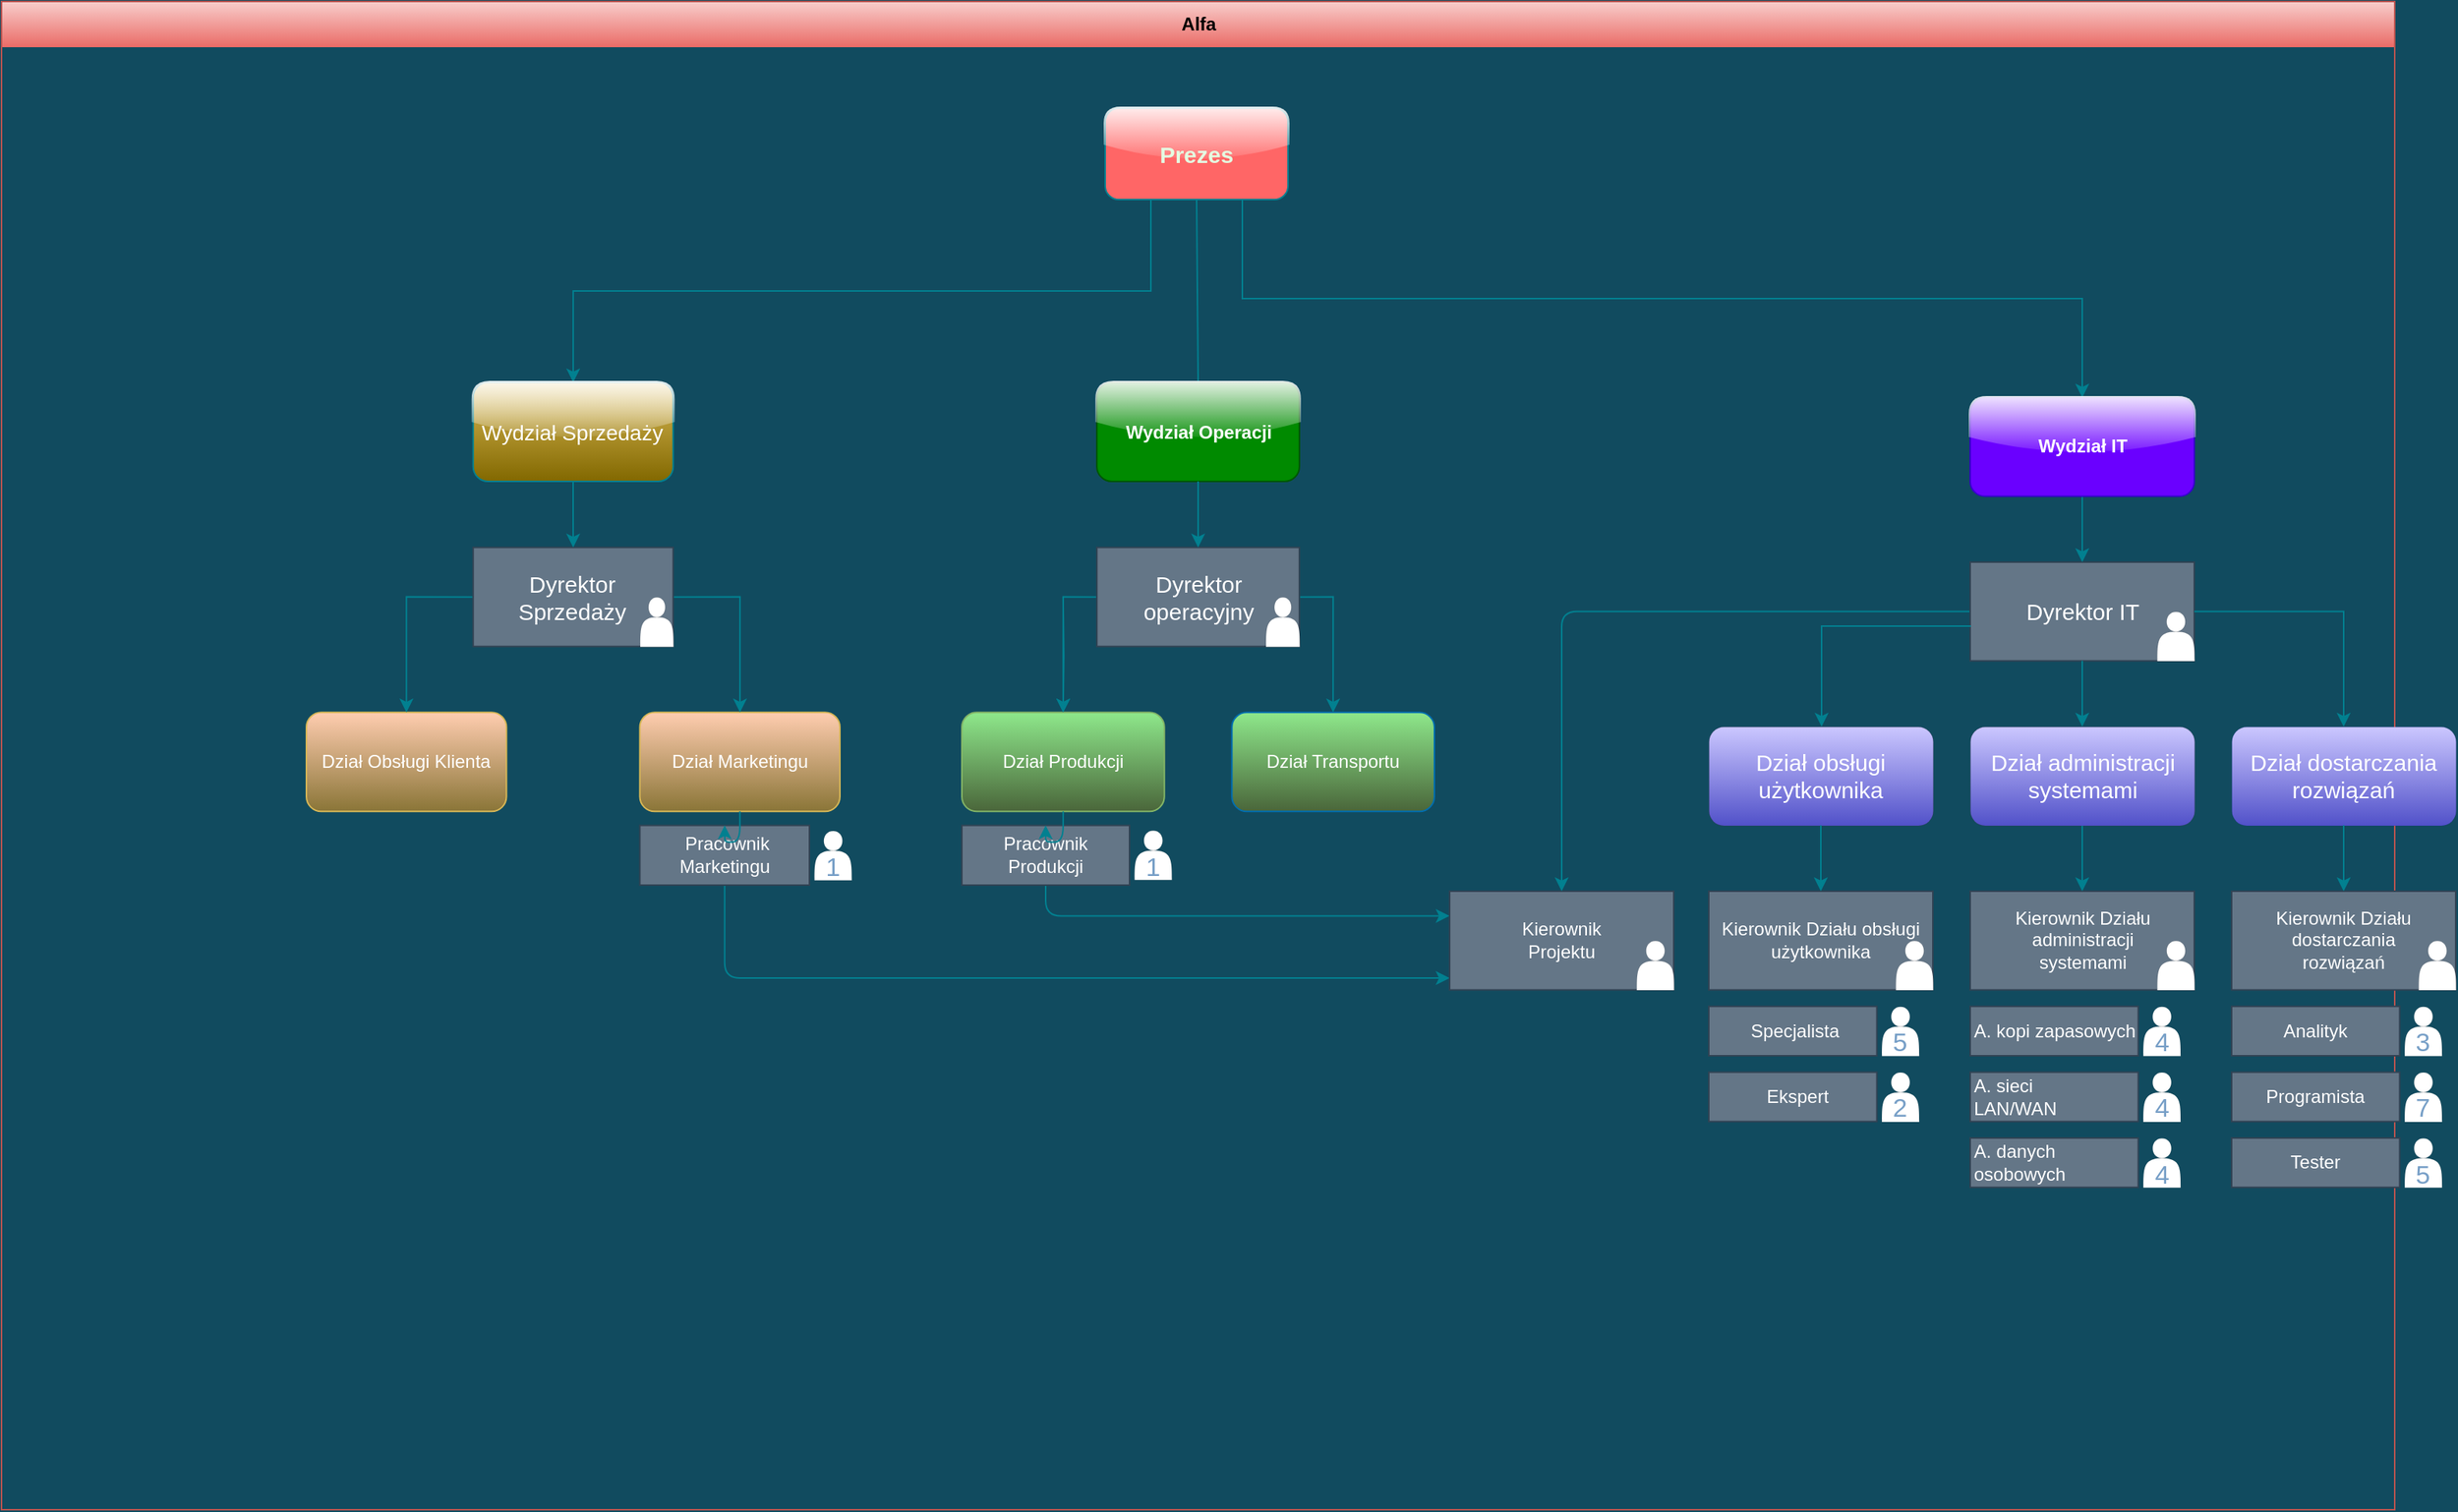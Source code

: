 <mxfile version="15.8.1" type="device"><diagram id="prtHgNgQTEPvFCAcTncT" name="Page-1"><mxGraphModel dx="2684" dy="1047" grid="1" gridSize="10" guides="1" tooltips="1" connect="1" arrows="1" fold="1" page="1" pageScale="1" pageWidth="827" pageHeight="1169" background="#114B5F" math="0" shadow="0"><root><mxCell id="0"/><mxCell id="1" parent="0"/><mxCell id="dNxyNK7c78bLwvsdeMH5-11" value="Alfa" style="swimlane;html=1;startSize=30;horizontal=1;containerType=tree;glass=0;swimlaneLine=0;swimlaneFillColor=none;fillColor=#f8cecc;gradientColor=#ea6b66;strokeColor=#b85450;" parent="1" vertex="1"><mxGeometry x="-200" y="170" width="1570" height="990" as="geometry"/></mxCell><mxCell id="1ED31n1U0UZ_sU-Bpify-13" style="edgeStyle=orthogonalEdgeStyle;rounded=0;orthogonalLoop=1;jettySize=auto;html=1;exitX=0.25;exitY=1;exitDx=0;exitDy=0;labelBackgroundColor=#114B5F;strokeColor=#028090;fontColor=#E4FDE1;" parent="dNxyNK7c78bLwvsdeMH5-11" source="1ED31n1U0UZ_sU-Bpify-2" target="1ED31n1U0UZ_sU-Bpify-11" edge="1"><mxGeometry relative="1" as="geometry"/></mxCell><mxCell id="1ED31n1U0UZ_sU-Bpify-2" value="&lt;font style=&quot;font-size: 15px&quot;&gt;&lt;b&gt;Prezes&lt;/b&gt;&lt;/font&gt;" style="rounded=1;whiteSpace=wrap;html=1;fillColor=#FF6666;shadow=0;sketch=0;glass=1;strokeColor=#028090;fillStyle=auto;gradientDirection=north;strokeWidth=1;perimeterSpacing=0;fontColor=#E4FDE1;" parent="dNxyNK7c78bLwvsdeMH5-11" vertex="1"><mxGeometry x="724" y="70" width="120" height="60" as="geometry"/></mxCell><mxCell id="1ED31n1U0UZ_sU-Bpify-3" value="" style="endArrow=none;html=1;rounded=0;entryX=0.5;entryY=1;entryDx=0;entryDy=0;exitX=0.5;exitY=0;exitDx=0;exitDy=0;labelBackgroundColor=#114B5F;strokeColor=#028090;fontColor=#E4FDE1;" parent="dNxyNK7c78bLwvsdeMH5-11" source="1ED31n1U0UZ_sU-Bpify-4" target="1ED31n1U0UZ_sU-Bpify-2" edge="1"><mxGeometry width="50" height="50" relative="1" as="geometry"><mxPoint x="635" y="220" as="sourcePoint"/><mxPoint x="630" y="320" as="targetPoint"/><Array as="points"/></mxGeometry></mxCell><mxCell id="1ED31n1U0UZ_sU-Bpify-14" style="edgeStyle=orthogonalEdgeStyle;rounded=0;orthogonalLoop=1;jettySize=auto;html=1;exitX=0.75;exitY=1;exitDx=0;exitDy=0;entryX=0.5;entryY=0;entryDx=0;entryDy=0;labelBackgroundColor=#114B5F;strokeColor=#028090;fontColor=#E4FDE1;" parent="dNxyNK7c78bLwvsdeMH5-11" source="1ED31n1U0UZ_sU-Bpify-2" target="1ED31n1U0UZ_sU-Bpify-6" edge="1"><mxGeometry relative="1" as="geometry"><Array as="points"><mxPoint x="940" y="195"/><mxPoint x="1360" y="195"/></Array></mxGeometry></mxCell><mxCell id="IW8KVWfYSgtOr1fD5hPl-214" style="edgeStyle=orthogonalEdgeStyle;curved=0;rounded=1;sketch=0;orthogonalLoop=1;jettySize=auto;html=1;exitX=0.5;exitY=1;exitDx=0;exitDy=0;entryX=0;entryY=0.25;entryDx=0;entryDy=0;fontSize=17;fontColor=#779FC7;strokeColor=#028090;fillColor=#F45B69;" edge="1" parent="dNxyNK7c78bLwvsdeMH5-11" source="IW8KVWfYSgtOr1fD5hPl-209" target="IW8KVWfYSgtOr1fD5hPl-150"><mxGeometry relative="1" as="geometry"/></mxCell><mxCell id="IW8KVWfYSgtOr1fD5hPl-215" style="edgeStyle=orthogonalEdgeStyle;curved=0;rounded=1;sketch=0;orthogonalLoop=1;jettySize=auto;html=1;exitX=0.5;exitY=1;exitDx=0;exitDy=0;entryX=0;entryY=0.88;entryDx=0;entryDy=0;entryPerimeter=0;fontSize=17;fontColor=#779FC7;strokeColor=#028090;fillColor=#F45B69;" edge="1" parent="dNxyNK7c78bLwvsdeMH5-11" source="IW8KVWfYSgtOr1fD5hPl-211" target="IW8KVWfYSgtOr1fD5hPl-150"><mxGeometry relative="1" as="geometry"/></mxCell><mxCell id="IW8KVWfYSgtOr1fD5hPl-223" value="" style="group" vertex="1" connectable="0" parent="dNxyNK7c78bLwvsdeMH5-11"><mxGeometry x="200" y="250" width="360.625" height="330" as="geometry"/></mxCell><mxCell id="1ED31n1U0UZ_sU-Bpify-11" value="&lt;font style=&quot;font-size: 14px&quot; color=&quot;#FFFFFF&quot;&gt;Wydział Sprzedaży&lt;/font&gt;" style="rounded=1;whiteSpace=wrap;html=1;fillColor=#DBBB58;strokeColor=#028090;glass=1;fontColor=#E4FDE1;gradientDirection=south;gradientColor=#826800;" parent="IW8KVWfYSgtOr1fD5hPl-223" vertex="1"><mxGeometry x="109.375" width="131.25" height="65" as="geometry"/></mxCell><mxCell id="1ED31n1U0UZ_sU-Bpify-16" value="&lt;font color=&quot;#FFFFFF&quot;&gt;Dział Marketingu&lt;/font&gt;" style="rounded=1;whiteSpace=wrap;html=1;fillColor=#FFCDB0;strokeColor=#d6b656;gradientColor=#8A7537;" parent="IW8KVWfYSgtOr1fD5hPl-223" vertex="1"><mxGeometry x="218.75" y="216.667" width="131.25" height="65" as="geometry"/></mxCell><mxCell id="1ED31n1U0UZ_sU-Bpify-15" value="&lt;font color=&quot;#FFFFFF&quot;&gt;Dział Obsługi Klienta&lt;/font&gt;" style="rounded=1;whiteSpace=wrap;html=1;fillColor=#FFCDB0;strokeColor=#d6b656;gradientColor=#8A7537;" parent="IW8KVWfYSgtOr1fD5hPl-223" vertex="1"><mxGeometry y="216.667" width="131.25" height="65" as="geometry"/></mxCell><mxCell id="IW8KVWfYSgtOr1fD5hPl-7" style="edgeStyle=orthogonalEdgeStyle;rounded=0;orthogonalLoop=1;jettySize=auto;html=1;exitX=0;exitY=0.5;exitDx=0;exitDy=0;fontSize=15;labelBackgroundColor=#114B5F;strokeColor=#028090;fontColor=#E4FDE1;" edge="1" parent="IW8KVWfYSgtOr1fD5hPl-223" source="IW8KVWfYSgtOr1fD5hPl-6" target="1ED31n1U0UZ_sU-Bpify-15"><mxGeometry x="-180" y="170" as="geometry"/></mxCell><mxCell id="IW8KVWfYSgtOr1fD5hPl-8" style="edgeStyle=orthogonalEdgeStyle;rounded=0;orthogonalLoop=1;jettySize=auto;html=1;exitX=1;exitY=0.5;exitDx=0;exitDy=0;fontSize=15;labelBackgroundColor=#114B5F;strokeColor=#028090;fontColor=#E4FDE1;" edge="1" parent="IW8KVWfYSgtOr1fD5hPl-223" source="IW8KVWfYSgtOr1fD5hPl-6" target="1ED31n1U0UZ_sU-Bpify-16"><mxGeometry x="-180" y="170" as="geometry"/></mxCell><mxCell id="IW8KVWfYSgtOr1fD5hPl-6" value="Dyrektor Sprzedaży" style="rounded=0;whiteSpace=wrap;html=1;fontSize=15;fillColor=#647687;strokeColor=#314354;fontColor=#ffffff;" vertex="1" parent="IW8KVWfYSgtOr1fD5hPl-223"><mxGeometry x="109.375" y="108.333" width="131.25" height="65" as="geometry"/></mxCell><mxCell id="IW8KVWfYSgtOr1fD5hPl-9" style="edgeStyle=orthogonalEdgeStyle;rounded=0;orthogonalLoop=1;jettySize=auto;html=1;exitX=0.5;exitY=1;exitDx=0;exitDy=0;fontSize=15;labelBackgroundColor=#114B5F;strokeColor=#028090;fontColor=#E4FDE1;" edge="1" parent="IW8KVWfYSgtOr1fD5hPl-223" source="1ED31n1U0UZ_sU-Bpify-11" target="IW8KVWfYSgtOr1fD5hPl-6"><mxGeometry x="-180" y="170" as="geometry"/></mxCell><mxCell id="IW8KVWfYSgtOr1fD5hPl-28" value="" style="shape=actor;whiteSpace=wrap;html=1;rounded=1;shadow=0;glass=0;sketch=0;fillStyle=auto;fontSize=15;strokeWidth=0;gradientDirection=north;" vertex="1" parent="IW8KVWfYSgtOr1fD5hPl-223"><mxGeometry x="218.75" y="140.833" width="21.875" height="32.5" as="geometry"/></mxCell><mxCell id="IW8KVWfYSgtOr1fD5hPl-210" value="" style="group" vertex="1" connectable="0" parent="IW8KVWfYSgtOr1fD5hPl-223"><mxGeometry x="218.75" y="290.8" width="111.25" height="39.2" as="geometry"/></mxCell><mxCell id="IW8KVWfYSgtOr1fD5hPl-211" value="&lt;div align=&quot;center&quot;&gt;&amp;nbsp;Pracownik &lt;br&gt;&lt;/div&gt;&lt;div align=&quot;center&quot;&gt;Marketingu&lt;br&gt;&lt;/div&gt;" style="rounded=0;whiteSpace=wrap;html=1;fillColor=#647687;strokeColor=#314354;fontColor=#ffffff;align=center;" vertex="1" parent="IW8KVWfYSgtOr1fD5hPl-210"><mxGeometry width="111.25" height="39.2" as="geometry"/></mxCell><mxCell id="IW8KVWfYSgtOr1fD5hPl-212" style="edgeStyle=orthogonalEdgeStyle;curved=0;rounded=1;sketch=0;orthogonalLoop=1;jettySize=auto;html=1;exitX=0.5;exitY=1;exitDx=0;exitDy=0;fontSize=17;fontColor=#779FC7;strokeColor=#028090;fillColor=#F45B69;" edge="1" parent="IW8KVWfYSgtOr1fD5hPl-223" source="1ED31n1U0UZ_sU-Bpify-16" target="IW8KVWfYSgtOr1fD5hPl-211"><mxGeometry relative="1" as="geometry"/></mxCell><mxCell id="IW8KVWfYSgtOr1fD5hPl-216" value="" style="group" vertex="1" connectable="0" parent="IW8KVWfYSgtOr1fD5hPl-223"><mxGeometry x="330" y="294.2" width="30.625" height="32.4" as="geometry"/></mxCell><mxCell id="IW8KVWfYSgtOr1fD5hPl-217" value="" style="shape=actor;whiteSpace=wrap;html=1;rounded=1;shadow=0;glass=0;sketch=0;fillStyle=auto;fontSize=15;strokeWidth=0;gradientDirection=north;" vertex="1" parent="IW8KVWfYSgtOr1fD5hPl-216"><mxGeometry x="3.063" width="24.5" height="32.4" as="geometry"/></mxCell><mxCell id="IW8KVWfYSgtOr1fD5hPl-218" value="&lt;font style=&quot;font-size: 17px&quot; color=&quot;#779FC7&quot;&gt;1&lt;/font&gt;" style="text;html=1;align=center;verticalAlign=middle;whiteSpace=wrap;rounded=0;glass=1;dashed=1;sketch=0;fontSize=23;fillColor=none;strokeWidth=0;" vertex="1" parent="IW8KVWfYSgtOr1fD5hPl-216"><mxGeometry y="10.8" width="30.625" height="21.6" as="geometry"/></mxCell><mxCell id="IW8KVWfYSgtOr1fD5hPl-224" value="" style="group" vertex="1" connectable="0" parent="dNxyNK7c78bLwvsdeMH5-11"><mxGeometry x="630" y="250" width="310" height="330" as="geometry"/></mxCell><mxCell id="1ED31n1U0UZ_sU-Bpify-21" style="edgeStyle=orthogonalEdgeStyle;rounded=0;orthogonalLoop=1;jettySize=auto;html=1;entryX=0.5;entryY=0;entryDx=0;entryDy=0;fontSize=15;labelBackgroundColor=#114B5F;strokeColor=#028090;fontColor=#E4FDE1;" parent="IW8KVWfYSgtOr1fD5hPl-224" target="1ED31n1U0UZ_sU-Bpify-17" edge="1"><mxGeometry x="-180" y="170" as="geometry"><mxPoint x="66.429" y="140.833" as="sourcePoint"/></mxGeometry></mxCell><mxCell id="1ED31n1U0UZ_sU-Bpify-4" value="&lt;b&gt;Wydział Operacji&lt;/b&gt;" style="rounded=1;whiteSpace=wrap;html=1;fillColor=#008a00;strokeColor=#005700;shadow=0;sketch=0;glass=1;fontColor=#ffffff;" parent="IW8KVWfYSgtOr1fD5hPl-224" vertex="1"><mxGeometry x="88.571" width="132.857" height="65" as="geometry"/></mxCell><mxCell id="1ED31n1U0UZ_sU-Bpify-17" value="&lt;font color=&quot;#FFFFFF&quot;&gt;Dział Produkcji&lt;/font&gt;" style="rounded=1;whiteSpace=wrap;html=1;fillColor=#8EE88B;strokeColor=#82b366;gradientColor=#4A663A;" parent="IW8KVWfYSgtOr1fD5hPl-224" vertex="1"><mxGeometry y="216.667" width="132.857" height="65" as="geometry"/></mxCell><mxCell id="1ED31n1U0UZ_sU-Bpify-18" value="Dział Transportu" style="rounded=1;whiteSpace=wrap;html=1;fillColor=#8EE88B;strokeColor=#006EAF;fontColor=#ffffff;gradientColor=#4A663A;" parent="IW8KVWfYSgtOr1fD5hPl-224" vertex="1"><mxGeometry x="177.143" y="216.667" width="132.857" height="65" as="geometry"/></mxCell><mxCell id="IW8KVWfYSgtOr1fD5hPl-3" style="edgeStyle=orthogonalEdgeStyle;rounded=0;orthogonalLoop=1;jettySize=auto;html=1;exitX=0;exitY=0.5;exitDx=0;exitDy=0;labelBackgroundColor=#114B5F;strokeColor=#028090;fontColor=#E4FDE1;" edge="1" parent="IW8KVWfYSgtOr1fD5hPl-224" source="IW8KVWfYSgtOr1fD5hPl-1" target="1ED31n1U0UZ_sU-Bpify-17"><mxGeometry x="-180" y="170" as="geometry"/></mxCell><mxCell id="IW8KVWfYSgtOr1fD5hPl-15" style="edgeStyle=orthogonalEdgeStyle;rounded=0;orthogonalLoop=1;jettySize=auto;html=1;exitX=1;exitY=0.5;exitDx=0;exitDy=0;entryX=0.5;entryY=0;entryDx=0;entryDy=0;fontSize=15;labelBackgroundColor=#114B5F;strokeColor=#028090;fontColor=#E4FDE1;" edge="1" parent="IW8KVWfYSgtOr1fD5hPl-224" source="IW8KVWfYSgtOr1fD5hPl-1" target="1ED31n1U0UZ_sU-Bpify-18"><mxGeometry x="-180" y="170" as="geometry"/></mxCell><mxCell id="IW8KVWfYSgtOr1fD5hPl-1" value="&lt;font style=&quot;font-size: 15px&quot;&gt;Dyrektor operacyjny&lt;/font&gt;" style="rounded=0;whiteSpace=wrap;html=1;fillColor=#647687;strokeColor=#314354;fontColor=#ffffff;" vertex="1" parent="IW8KVWfYSgtOr1fD5hPl-224"><mxGeometry x="88.571" y="108.333" width="132.857" height="65" as="geometry"/></mxCell><mxCell id="IW8KVWfYSgtOr1fD5hPl-2" style="edgeStyle=orthogonalEdgeStyle;rounded=0;orthogonalLoop=1;jettySize=auto;html=1;exitX=0.5;exitY=1;exitDx=0;exitDy=0;entryX=0.5;entryY=0;entryDx=0;entryDy=0;labelBackgroundColor=#114B5F;strokeColor=#028090;fontColor=#E4FDE1;" edge="1" parent="IW8KVWfYSgtOr1fD5hPl-224" source="1ED31n1U0UZ_sU-Bpify-4" target="IW8KVWfYSgtOr1fD5hPl-1"><mxGeometry x="-180" y="170" as="geometry"/></mxCell><mxCell id="IW8KVWfYSgtOr1fD5hPl-5" value="" style="shape=actor;whiteSpace=wrap;html=1;rounded=1;shadow=0;glass=0;sketch=0;fillStyle=auto;fontSize=15;strokeWidth=0;gradientDirection=north;dashed=1;" vertex="1" parent="IW8KVWfYSgtOr1fD5hPl-224"><mxGeometry x="199.286" y="140.833" width="22.143" height="32.5" as="geometry"/></mxCell><mxCell id="IW8KVWfYSgtOr1fD5hPl-208" value="" style="group" vertex="1" connectable="0" parent="IW8KVWfYSgtOr1fD5hPl-224"><mxGeometry y="290.8" width="110" height="39.2" as="geometry"/></mxCell><mxCell id="IW8KVWfYSgtOr1fD5hPl-209" value="&lt;div&gt;Pracownik &lt;br&gt;&lt;/div&gt;&lt;div&gt;Produkcji&lt;/div&gt;" style="rounded=0;whiteSpace=wrap;html=1;fillColor=#647687;strokeColor=#314354;fontColor=#ffffff;align=center;" vertex="1" parent="IW8KVWfYSgtOr1fD5hPl-208"><mxGeometry width="110" height="39.2" as="geometry"/></mxCell><mxCell id="IW8KVWfYSgtOr1fD5hPl-213" style="edgeStyle=orthogonalEdgeStyle;curved=0;rounded=1;sketch=0;orthogonalLoop=1;jettySize=auto;html=1;exitX=0.5;exitY=1;exitDx=0;exitDy=0;fontSize=17;fontColor=#779FC7;strokeColor=#028090;fillColor=#F45B69;" edge="1" parent="IW8KVWfYSgtOr1fD5hPl-224" source="1ED31n1U0UZ_sU-Bpify-17" target="IW8KVWfYSgtOr1fD5hPl-209"><mxGeometry relative="1" as="geometry"/></mxCell><mxCell id="IW8KVWfYSgtOr1fD5hPl-219" value="" style="group" vertex="1" connectable="0" parent="IW8KVWfYSgtOr1fD5hPl-224"><mxGeometry x="110" y="294" width="30.625" height="32.4" as="geometry"/></mxCell><mxCell id="IW8KVWfYSgtOr1fD5hPl-220" value="" style="shape=actor;whiteSpace=wrap;html=1;rounded=1;shadow=0;glass=0;sketch=0;fillStyle=auto;fontSize=15;strokeWidth=0;gradientDirection=north;" vertex="1" parent="IW8KVWfYSgtOr1fD5hPl-219"><mxGeometry x="3.063" width="24.5" height="32.4" as="geometry"/></mxCell><mxCell id="IW8KVWfYSgtOr1fD5hPl-221" value="&lt;font style=&quot;font-size: 17px&quot; color=&quot;#779FC7&quot;&gt;1&lt;/font&gt;" style="text;html=1;align=center;verticalAlign=middle;whiteSpace=wrap;rounded=0;glass=1;dashed=1;sketch=0;fontSize=23;fillColor=none;strokeWidth=0;" vertex="1" parent="IW8KVWfYSgtOr1fD5hPl-219"><mxGeometry y="10.8" width="30.625" height="21.6" as="geometry"/></mxCell><mxCell id="IW8KVWfYSgtOr1fD5hPl-225" value="" style="group" vertex="1" connectable="0" parent="dNxyNK7c78bLwvsdeMH5-11"><mxGeometry x="950" y="260" width="660" height="518.4" as="geometry"/></mxCell><mxCell id="IW8KVWfYSgtOr1fD5hPl-150" value="&lt;div&gt;Kierownik &lt;br&gt;&lt;/div&gt;&lt;div&gt;Projektu&lt;br&gt;&lt;/div&gt;" style="rounded=0;whiteSpace=wrap;html=1;fillColor=#647687;strokeColor=#314354;fontColor=#ffffff;" vertex="1" parent="IW8KVWfYSgtOr1fD5hPl-225"><mxGeometry y="324" width="147" height="64.8" as="geometry"/></mxCell><mxCell id="IW8KVWfYSgtOr1fD5hPl-151" style="edgeStyle=orthogonalEdgeStyle;curved=0;rounded=1;sketch=0;orthogonalLoop=1;jettySize=auto;html=1;exitX=0;exitY=0.5;exitDx=0;exitDy=0;fontSize=17;fontColor=#779FC7;strokeColor=#028090;fillColor=#F45B69;" edge="1" parent="IW8KVWfYSgtOr1fD5hPl-225" source="1ED31n1U0UZ_sU-Bpify-30" target="IW8KVWfYSgtOr1fD5hPl-150"><mxGeometry relative="1" as="geometry"/></mxCell><mxCell id="IW8KVWfYSgtOr1fD5hPl-18" value="&lt;div&gt;Kierownik Działu administracji &lt;br&gt;&lt;/div&gt;&lt;div&gt;systemami&lt;/div&gt;" style="rounded=0;whiteSpace=wrap;html=1;fillColor=#647687;strokeColor=#314354;fontColor=#ffffff;" vertex="1" parent="IW8KVWfYSgtOr1fD5hPl-225"><mxGeometry x="341.5" y="324" width="147" height="64.8" as="geometry"/></mxCell><mxCell id="1ED31n1U0UZ_sU-Bpify-30" value="Dyrektor IT" style="rounded=0;whiteSpace=wrap;html=1;shadow=0;glass=0;sketch=0;fillStyle=auto;fontSize=15;strokeWidth=1;gradientDirection=north;fillColor=#647687;strokeColor=#314354;fontColor=#ffffff;" parent="IW8KVWfYSgtOr1fD5hPl-225" vertex="1"><mxGeometry x="341.5" y="108" width="147" height="64.8" as="geometry"/></mxCell><mxCell id="1ED31n1U0UZ_sU-Bpify-34" value="" style="shape=actor;whiteSpace=wrap;html=1;rounded=1;shadow=0;glass=0;sketch=0;fillStyle=auto;fontSize=15;strokeWidth=0;gradientDirection=north;" parent="IW8KVWfYSgtOr1fD5hPl-225" vertex="1"><mxGeometry x="464" y="140.4" width="24.5" height="32.4" as="geometry"/></mxCell><mxCell id="1ED31n1U0UZ_sU-Bpify-36" value="Dział obsługi użytkownika" style="rounded=1;whiteSpace=wrap;html=1;shadow=0;glass=0;sketch=0;fillStyle=auto;fontSize=15;strokeWidth=0;gradientDirection=south;fillColor=#CBC7FF;strokeColor=#A50040;fontColor=#ffffff;gradientColor=#5151C9;" parent="IW8KVWfYSgtOr1fD5hPl-225" vertex="1"><mxGeometry x="170" y="216" width="147" height="64.8" as="geometry"/></mxCell><mxCell id="1ED31n1U0UZ_sU-Bpify-38" style="edgeStyle=orthogonalEdgeStyle;rounded=0;orthogonalLoop=1;jettySize=auto;html=1;fontSize=15;labelBackgroundColor=#114B5F;strokeColor=#028090;fontColor=#E4FDE1;" parent="IW8KVWfYSgtOr1fD5hPl-225" target="1ED31n1U0UZ_sU-Bpify-36" edge="1"><mxGeometry x="20" y="130" as="geometry"><mxPoint x="342" y="150" as="sourcePoint"/><Array as="points"><mxPoint x="342" y="150"/><mxPoint x="244" y="150"/></Array></mxGeometry></mxCell><mxCell id="IW8KVWfYSgtOr1fD5hPl-32" style="edgeStyle=orthogonalEdgeStyle;curved=0;rounded=1;sketch=0;orthogonalLoop=1;jettySize=auto;html=1;exitX=0.5;exitY=1;exitDx=0;exitDy=0;entryX=0.5;entryY=0;entryDx=0;entryDy=0;fontSize=14;fontColor=#0A0A0A;strokeColor=#028090;fillColor=#F45B69;" edge="1" parent="IW8KVWfYSgtOr1fD5hPl-225" source="1ED31n1U0UZ_sU-Bpify-40" target="IW8KVWfYSgtOr1fD5hPl-18"><mxGeometry x="20" y="130" as="geometry"/></mxCell><mxCell id="1ED31n1U0UZ_sU-Bpify-40" value="Dział administracji systemami" style="rounded=1;whiteSpace=wrap;html=1;shadow=0;glass=0;sketch=0;fillStyle=auto;fontSize=15;strokeWidth=0;gradientDirection=south;fillColor=#CBC7FF;strokeColor=#A50040;fontColor=#ffffff;gradientColor=#5151C9;" parent="IW8KVWfYSgtOr1fD5hPl-225" vertex="1"><mxGeometry x="341.5" y="216" width="147" height="64.8" as="geometry"/></mxCell><mxCell id="1ED31n1U0UZ_sU-Bpify-42" style="edgeStyle=orthogonalEdgeStyle;rounded=0;orthogonalLoop=1;jettySize=auto;html=1;exitX=0.5;exitY=1;exitDx=0;exitDy=0;entryX=0.5;entryY=0;entryDx=0;entryDy=0;fontSize=15;labelBackgroundColor=#114B5F;strokeColor=#028090;fontColor=#E4FDE1;" parent="IW8KVWfYSgtOr1fD5hPl-225" source="1ED31n1U0UZ_sU-Bpify-30" target="1ED31n1U0UZ_sU-Bpify-40" edge="1"><mxGeometry x="20" y="130" as="geometry"/></mxCell><mxCell id="1ED31n1U0UZ_sU-Bpify-41" value="Dział dostarczania rozwiązań" style="rounded=1;whiteSpace=wrap;html=1;shadow=0;glass=0;sketch=0;fillStyle=auto;fontSize=15;strokeWidth=0;gradientDirection=south;fillColor=#CBC7FF;strokeColor=#3700CC;fontColor=#ffffff;gradientColor=#5151C9;" parent="IW8KVWfYSgtOr1fD5hPl-225" vertex="1"><mxGeometry x="513" y="216" width="147" height="64.8" as="geometry"/></mxCell><mxCell id="1ED31n1U0UZ_sU-Bpify-43" style="edgeStyle=orthogonalEdgeStyle;rounded=0;orthogonalLoop=1;jettySize=auto;html=1;exitX=1;exitY=0.5;exitDx=0;exitDy=0;fontSize=15;labelBackgroundColor=#114B5F;strokeColor=#028090;fontColor=#E4FDE1;" parent="IW8KVWfYSgtOr1fD5hPl-225" source="1ED31n1U0UZ_sU-Bpify-30" target="1ED31n1U0UZ_sU-Bpify-41" edge="1"><mxGeometry x="20" y="130" as="geometry"/></mxCell><mxCell id="1ED31n1U0UZ_sU-Bpify-37" style="edgeStyle=orthogonalEdgeStyle;rounded=0;orthogonalLoop=1;jettySize=auto;html=1;exitX=0.5;exitY=1;exitDx=0;exitDy=0;entryX=0.5;entryY=0;entryDx=0;entryDy=0;fontSize=15;labelBackgroundColor=#114B5F;strokeColor=#028090;fontColor=#E4FDE1;" parent="IW8KVWfYSgtOr1fD5hPl-225" source="1ED31n1U0UZ_sU-Bpify-6" target="1ED31n1U0UZ_sU-Bpify-30" edge="1"><mxGeometry x="20" y="130" as="geometry"/></mxCell><mxCell id="1ED31n1U0UZ_sU-Bpify-6" value="&lt;b&gt;Wydział IT&lt;/b&gt;" style="rounded=1;whiteSpace=wrap;html=1;fillColor=#6a00ff;strokeColor=#3700CC;glass=1;fontColor=#ffffff;" parent="IW8KVWfYSgtOr1fD5hPl-225" vertex="1"><mxGeometry x="341.5" width="147" height="64.8" as="geometry"/></mxCell><mxCell id="IW8KVWfYSgtOr1fD5hPl-10" value="" style="shape=actor;whiteSpace=wrap;html=1;rounded=1;shadow=0;glass=0;sketch=0;fillStyle=auto;fontSize=15;strokeWidth=0;gradientDirection=north;" vertex="1" parent="IW8KVWfYSgtOr1fD5hPl-225"><mxGeometry x="464" y="356.4" width="24.5" height="32.4" as="geometry"/></mxCell><mxCell id="IW8KVWfYSgtOr1fD5hPl-17" value="&lt;div&gt;Kierownik Działu dostarczania &lt;br&gt;&lt;/div&gt;&lt;div&gt;rozwiązań&lt;/div&gt;" style="rounded=0;whiteSpace=wrap;html=1;fillColor=#647687;strokeColor=#314354;fontColor=#ffffff;" vertex="1" parent="IW8KVWfYSgtOr1fD5hPl-225"><mxGeometry x="513" y="324" width="147" height="64.8" as="geometry"/></mxCell><mxCell id="IW8KVWfYSgtOr1fD5hPl-33" style="edgeStyle=orthogonalEdgeStyle;curved=0;rounded=1;sketch=0;orthogonalLoop=1;jettySize=auto;html=1;exitX=0.5;exitY=1;exitDx=0;exitDy=0;entryX=0.5;entryY=0;entryDx=0;entryDy=0;fontSize=14;fontColor=#0A0A0A;strokeColor=#028090;fillColor=#F45B69;" edge="1" parent="IW8KVWfYSgtOr1fD5hPl-225" source="1ED31n1U0UZ_sU-Bpify-41" target="IW8KVWfYSgtOr1fD5hPl-17"><mxGeometry x="20" y="130" as="geometry"/></mxCell><mxCell id="IW8KVWfYSgtOr1fD5hPl-29" value="" style="shape=actor;whiteSpace=wrap;html=1;rounded=1;shadow=0;glass=0;sketch=0;fillStyle=auto;fontSize=15;strokeWidth=0;gradientDirection=north;" vertex="1" parent="IW8KVWfYSgtOr1fD5hPl-225"><mxGeometry x="635.5" y="356.4" width="24.5" height="32.4" as="geometry"/></mxCell><mxCell id="IW8KVWfYSgtOr1fD5hPl-60" value="&lt;div align=&quot;left&quot;&gt;&lt;font style=&quot;font-size: 12px&quot;&gt;A. kopi zapasowych &lt;br&gt;&lt;/font&gt;&lt;/div&gt;" style="rounded=0;whiteSpace=wrap;html=1;fillColor=#647687;strokeColor=#314354;fontColor=#ffffff;align=left;" vertex="1" parent="IW8KVWfYSgtOr1fD5hPl-225"><mxGeometry x="341.5" y="399.6" width="110.25" height="32.4" as="geometry"/></mxCell><mxCell id="IW8KVWfYSgtOr1fD5hPl-64" value="&lt;div align=&quot;left&quot;&gt;&lt;font style=&quot;font-size: 12px&quot;&gt;A. sieci &lt;br&gt;&lt;/font&gt;&lt;/div&gt;&lt;div align=&quot;left&quot;&gt;&lt;font style=&quot;font-size: 12px&quot;&gt;LAN/WAN&lt;/font&gt; &lt;/div&gt;" style="rounded=0;whiteSpace=wrap;html=1;fillColor=#647687;strokeColor=#314354;fontColor=#ffffff;align=left;" vertex="1" parent="IW8KVWfYSgtOr1fD5hPl-225"><mxGeometry x="341.5" y="442.8" width="110.25" height="32.4" as="geometry"/></mxCell><mxCell id="IW8KVWfYSgtOr1fD5hPl-63" value="&lt;div align=&quot;left&quot;&gt;&lt;font style=&quot;font-size: 12px&quot;&gt;A. danych &lt;br&gt;&lt;/font&gt;&lt;/div&gt;&lt;div align=&quot;left&quot;&gt;&lt;font style=&quot;font-size: 12px&quot;&gt;osobowych&lt;/font&gt;&lt;/div&gt;" style="rounded=0;whiteSpace=wrap;html=1;fillColor=#647687;strokeColor=#314354;fontColor=#ffffff;align=left;" vertex="1" parent="IW8KVWfYSgtOr1fD5hPl-225"><mxGeometry x="341.5" y="486" width="110.25" height="32.4" as="geometry"/></mxCell><mxCell id="IW8KVWfYSgtOr1fD5hPl-61" value="Analityk" style="rounded=0;whiteSpace=wrap;html=1;fillColor=#647687;strokeColor=#314354;fontColor=#ffffff;" vertex="1" parent="IW8KVWfYSgtOr1fD5hPl-225"><mxGeometry x="513" y="399.6" width="110.25" height="32.4" as="geometry"/></mxCell><mxCell id="IW8KVWfYSgtOr1fD5hPl-68" value="Programista" style="rounded=0;whiteSpace=wrap;html=1;fillColor=#647687;strokeColor=#314354;fontColor=#ffffff;" vertex="1" parent="IW8KVWfYSgtOr1fD5hPl-225"><mxGeometry x="513" y="442.8" width="110.25" height="32.4" as="geometry"/></mxCell><mxCell id="IW8KVWfYSgtOr1fD5hPl-67" value="Tester" style="rounded=0;whiteSpace=wrap;html=1;fillColor=#647687;strokeColor=#314354;fontColor=#ffffff;" vertex="1" parent="IW8KVWfYSgtOr1fD5hPl-225"><mxGeometry x="513" y="486" width="110.25" height="32.4" as="geometry"/></mxCell><mxCell id="IW8KVWfYSgtOr1fD5hPl-19" value="&lt;div&gt;Kierownik Działu obsługi &lt;br&gt;&lt;/div&gt;&lt;div&gt;użytkownika&lt;/div&gt;" style="rounded=0;whiteSpace=wrap;html=1;fillColor=#647687;strokeColor=#314354;fontColor=#ffffff;" vertex="1" parent="IW8KVWfYSgtOr1fD5hPl-225"><mxGeometry x="170" y="324" width="147" height="64.8" as="geometry"/></mxCell><mxCell id="IW8KVWfYSgtOr1fD5hPl-31" style="edgeStyle=orthogonalEdgeStyle;curved=0;rounded=1;sketch=0;orthogonalLoop=1;jettySize=auto;html=1;exitX=0.5;exitY=1;exitDx=0;exitDy=0;fontSize=14;fontColor=#0A0A0A;strokeColor=#028090;fillColor=#F45B69;" edge="1" parent="IW8KVWfYSgtOr1fD5hPl-225" source="1ED31n1U0UZ_sU-Bpify-36" target="IW8KVWfYSgtOr1fD5hPl-19"><mxGeometry x="20" y="130" as="geometry"/></mxCell><mxCell id="IW8KVWfYSgtOr1fD5hPl-73" value="" style="shape=actor;whiteSpace=wrap;html=1;rounded=1;shadow=0;glass=0;sketch=0;fillStyle=auto;fontSize=15;strokeWidth=0;gradientDirection=north;" vertex="1" parent="IW8KVWfYSgtOr1fD5hPl-225"><mxGeometry x="292.5" y="356.4" width="24.5" height="32.4" as="geometry"/></mxCell><mxCell id="IW8KVWfYSgtOr1fD5hPl-84" value="" style="group" vertex="1" connectable="0" parent="IW8KVWfYSgtOr1fD5hPl-225"><mxGeometry x="170" y="399.6" width="110.25" height="32.4" as="geometry"/></mxCell><mxCell id="IW8KVWfYSgtOr1fD5hPl-37" value="&lt;div align=&quot;center&quot;&gt;&amp;nbsp;Specjalista&lt;/div&gt;" style="rounded=0;whiteSpace=wrap;html=1;fillColor=#647687;strokeColor=#314354;fontColor=#ffffff;align=center;" vertex="1" parent="IW8KVWfYSgtOr1fD5hPl-84"><mxGeometry width="110.25" height="32.4" as="geometry"/></mxCell><mxCell id="IW8KVWfYSgtOr1fD5hPl-83" value="" style="group" vertex="1" connectable="0" parent="IW8KVWfYSgtOr1fD5hPl-225"><mxGeometry x="170" y="442.8" width="110.25" height="32.4" as="geometry"/></mxCell><mxCell id="IW8KVWfYSgtOr1fD5hPl-38" value="&lt;div align=&quot;center&quot;&gt;&amp;nbsp; Ekspert&lt;/div&gt;" style="rounded=0;whiteSpace=wrap;html=1;fillColor=#647687;strokeColor=#314354;fontColor=#ffffff;align=center;" vertex="1" parent="IW8KVWfYSgtOr1fD5hPl-83"><mxGeometry width="110.25" height="32.4" as="geometry"/></mxCell><mxCell id="IW8KVWfYSgtOr1fD5hPl-56" value="" style="group" vertex="1" connectable="0" parent="IW8KVWfYSgtOr1fD5hPl-225"><mxGeometry x="280.25" y="442.8" width="30.625" height="32.4" as="geometry"/></mxCell><mxCell id="IW8KVWfYSgtOr1fD5hPl-57" value="" style="shape=actor;whiteSpace=wrap;html=1;rounded=1;shadow=0;glass=0;sketch=0;fillStyle=auto;fontSize=15;strokeWidth=0;gradientDirection=north;" vertex="1" parent="IW8KVWfYSgtOr1fD5hPl-56"><mxGeometry x="3.063" width="24.5" height="32.4" as="geometry"/></mxCell><mxCell id="IW8KVWfYSgtOr1fD5hPl-58" value="&lt;font style=&quot;font-size: 17px&quot; color=&quot;#779FC7&quot;&gt;2&lt;/font&gt;" style="text;html=1;align=center;verticalAlign=middle;whiteSpace=wrap;rounded=0;glass=1;dashed=1;sketch=0;fontSize=23;fillColor=none;strokeWidth=0;" vertex="1" parent="IW8KVWfYSgtOr1fD5hPl-56"><mxGeometry y="10.8" width="30.625" height="21.6" as="geometry"/></mxCell><mxCell id="IW8KVWfYSgtOr1fD5hPl-47" value="" style="group" vertex="1" connectable="0" parent="IW8KVWfYSgtOr1fD5hPl-225"><mxGeometry x="280.25" y="399.6" width="30.625" height="32.4" as="geometry"/></mxCell><mxCell id="IW8KVWfYSgtOr1fD5hPl-23" value="" style="shape=actor;whiteSpace=wrap;html=1;rounded=1;shadow=0;glass=0;sketch=0;fillStyle=auto;fontSize=15;strokeWidth=0;gradientDirection=north;" vertex="1" parent="IW8KVWfYSgtOr1fD5hPl-47"><mxGeometry x="3.063" width="24.5" height="32.4" as="geometry"/></mxCell><mxCell id="IW8KVWfYSgtOr1fD5hPl-46" value="&lt;font style=&quot;font-size: 17px&quot; color=&quot;#779FC7&quot;&gt;5&lt;/font&gt;" style="text;html=1;align=center;verticalAlign=middle;whiteSpace=wrap;rounded=0;glass=1;dashed=1;sketch=0;fontSize=23;fillColor=none;strokeWidth=0;" vertex="1" parent="IW8KVWfYSgtOr1fD5hPl-47"><mxGeometry y="10.8" width="30.625" height="21.6" as="geometry"/></mxCell><mxCell id="IW8KVWfYSgtOr1fD5hPl-107" value="" style="group" vertex="1" connectable="0" parent="IW8KVWfYSgtOr1fD5hPl-225"><mxGeometry x="451.75" y="442.8" width="30.625" height="32.4" as="geometry"/></mxCell><mxCell id="IW8KVWfYSgtOr1fD5hPl-108" value="" style="shape=actor;whiteSpace=wrap;html=1;rounded=1;shadow=0;glass=0;sketch=0;fillStyle=auto;fontSize=15;strokeWidth=0;gradientDirection=north;" vertex="1" parent="IW8KVWfYSgtOr1fD5hPl-107"><mxGeometry x="3.063" width="24.5" height="32.4" as="geometry"/></mxCell><mxCell id="IW8KVWfYSgtOr1fD5hPl-109" value="&lt;font style=&quot;font-size: 17px&quot; color=&quot;#779FC7&quot;&gt;4&lt;/font&gt;" style="text;html=1;align=center;verticalAlign=middle;whiteSpace=wrap;rounded=0;glass=1;dashed=1;sketch=0;fontSize=23;fillColor=none;strokeWidth=0;" vertex="1" parent="IW8KVWfYSgtOr1fD5hPl-107"><mxGeometry y="10.8" width="30.625" height="21.6" as="geometry"/></mxCell><mxCell id="IW8KVWfYSgtOr1fD5hPl-121" value="" style="group" vertex="1" connectable="0" parent="IW8KVWfYSgtOr1fD5hPl-225"><mxGeometry x="451.75" y="399.6" width="30.625" height="32.4" as="geometry"/></mxCell><mxCell id="IW8KVWfYSgtOr1fD5hPl-122" value="" style="shape=actor;whiteSpace=wrap;html=1;rounded=1;shadow=0;glass=0;sketch=0;fillStyle=auto;fontSize=15;strokeWidth=0;gradientDirection=north;" vertex="1" parent="IW8KVWfYSgtOr1fD5hPl-121"><mxGeometry x="3.063" width="24.5" height="32.4" as="geometry"/></mxCell><mxCell id="IW8KVWfYSgtOr1fD5hPl-123" value="&lt;font style=&quot;font-size: 17px&quot; color=&quot;#779FC7&quot;&gt;4&lt;/font&gt;" style="text;html=1;align=center;verticalAlign=middle;whiteSpace=wrap;rounded=0;glass=1;dashed=1;sketch=0;fontSize=23;fillColor=none;strokeWidth=0;" vertex="1" parent="IW8KVWfYSgtOr1fD5hPl-121"><mxGeometry y="10.8" width="30.625" height="21.6" as="geometry"/></mxCell><mxCell id="IW8KVWfYSgtOr1fD5hPl-124" value="" style="group" vertex="1" connectable="0" parent="IW8KVWfYSgtOr1fD5hPl-225"><mxGeometry x="451.75" y="486" width="30.625" height="32.4" as="geometry"/></mxCell><mxCell id="IW8KVWfYSgtOr1fD5hPl-125" value="" style="shape=actor;whiteSpace=wrap;html=1;rounded=1;shadow=0;glass=0;sketch=0;fillStyle=auto;fontSize=15;strokeWidth=0;gradientDirection=north;" vertex="1" parent="IW8KVWfYSgtOr1fD5hPl-124"><mxGeometry x="3.063" width="24.5" height="32.4" as="geometry"/></mxCell><mxCell id="IW8KVWfYSgtOr1fD5hPl-126" value="&lt;font style=&quot;font-size: 17px&quot; color=&quot;#779FC7&quot;&gt;4&lt;/font&gt;" style="text;html=1;align=center;verticalAlign=middle;whiteSpace=wrap;rounded=0;glass=1;dashed=1;sketch=0;fontSize=23;fillColor=none;strokeWidth=0;" vertex="1" parent="IW8KVWfYSgtOr1fD5hPl-124"><mxGeometry y="10.8" width="30.625" height="21.6" as="geometry"/></mxCell><mxCell id="IW8KVWfYSgtOr1fD5hPl-128" value="" style="group" vertex="1" connectable="0" parent="IW8KVWfYSgtOr1fD5hPl-225"><mxGeometry x="623.25" y="486" width="30.625" height="32.4" as="geometry"/></mxCell><mxCell id="IW8KVWfYSgtOr1fD5hPl-129" value="" style="shape=actor;whiteSpace=wrap;html=1;rounded=1;shadow=0;glass=0;sketch=0;fillStyle=auto;fontSize=15;strokeWidth=0;gradientDirection=north;" vertex="1" parent="IW8KVWfYSgtOr1fD5hPl-128"><mxGeometry x="3.063" width="24.5" height="32.4" as="geometry"/></mxCell><mxCell id="IW8KVWfYSgtOr1fD5hPl-130" value="&lt;font style=&quot;font-size: 17px&quot; color=&quot;#779FC7&quot;&gt;5&lt;/font&gt;" style="text;html=1;align=center;verticalAlign=middle;whiteSpace=wrap;rounded=0;glass=1;dashed=1;sketch=0;fontSize=23;fillColor=none;strokeWidth=0;" vertex="1" parent="IW8KVWfYSgtOr1fD5hPl-128"><mxGeometry y="10.8" width="30.625" height="21.6" as="geometry"/></mxCell><mxCell id="IW8KVWfYSgtOr1fD5hPl-139" value="" style="group" vertex="1" connectable="0" parent="IW8KVWfYSgtOr1fD5hPl-225"><mxGeometry x="623.25" y="399.6" width="30.625" height="32.4" as="geometry"/></mxCell><mxCell id="IW8KVWfYSgtOr1fD5hPl-140" value="" style="shape=actor;whiteSpace=wrap;html=1;rounded=1;shadow=0;glass=0;sketch=0;fillStyle=auto;fontSize=15;strokeWidth=0;gradientDirection=north;" vertex="1" parent="IW8KVWfYSgtOr1fD5hPl-139"><mxGeometry x="3.063" width="24.5" height="32.4" as="geometry"/></mxCell><mxCell id="IW8KVWfYSgtOr1fD5hPl-141" value="&lt;font style=&quot;font-size: 17px&quot; color=&quot;#779FC7&quot;&gt;3&lt;/font&gt;" style="text;html=1;align=center;verticalAlign=middle;whiteSpace=wrap;rounded=0;glass=1;dashed=1;sketch=0;fontSize=23;fillColor=none;strokeWidth=0;" vertex="1" parent="IW8KVWfYSgtOr1fD5hPl-139"><mxGeometry y="10.8" width="30.625" height="21.6" as="geometry"/></mxCell><mxCell id="IW8KVWfYSgtOr1fD5hPl-133" value="" style="group" vertex="1" connectable="0" parent="IW8KVWfYSgtOr1fD5hPl-225"><mxGeometry x="623.25" y="442.8" width="30.625" height="32.4" as="geometry"/></mxCell><mxCell id="IW8KVWfYSgtOr1fD5hPl-134" value="" style="shape=actor;whiteSpace=wrap;html=1;rounded=1;shadow=0;glass=0;sketch=0;fillStyle=auto;fontSize=15;strokeWidth=0;gradientDirection=north;" vertex="1" parent="IW8KVWfYSgtOr1fD5hPl-133"><mxGeometry x="3.063" width="24.5" height="32.4" as="geometry"/></mxCell><mxCell id="IW8KVWfYSgtOr1fD5hPl-135" value="&lt;font style=&quot;font-size: 17px&quot; color=&quot;#779FC7&quot;&gt;7&lt;/font&gt;" style="text;html=1;align=center;verticalAlign=middle;whiteSpace=wrap;rounded=0;glass=1;dashed=1;sketch=0;fontSize=23;fillColor=none;strokeWidth=0;" vertex="1" parent="IW8KVWfYSgtOr1fD5hPl-133"><mxGeometry y="10.8" width="30.625" height="21.6" as="geometry"/></mxCell><mxCell id="IW8KVWfYSgtOr1fD5hPl-206" value="" style="shape=actor;whiteSpace=wrap;html=1;rounded=1;shadow=0;glass=0;sketch=0;fillStyle=auto;fontSize=15;strokeWidth=0;gradientDirection=north;" vertex="1" parent="IW8KVWfYSgtOr1fD5hPl-225"><mxGeometry x="122.5" y="356.4" width="24.5" height="32.4" as="geometry"/></mxCell></root></mxGraphModel></diagram></mxfile>